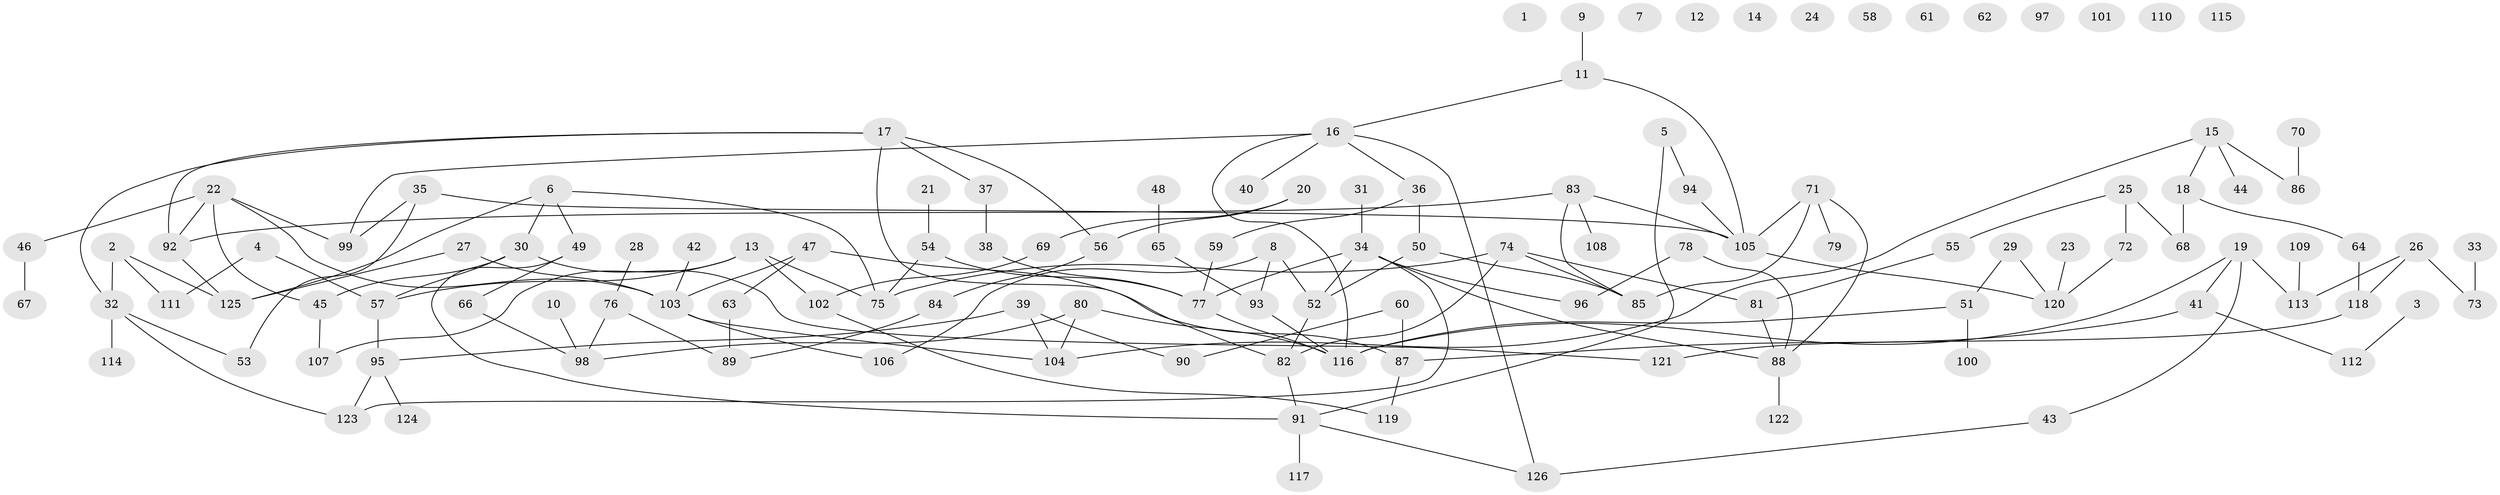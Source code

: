 // Generated by graph-tools (version 1.1) at 2025/25/03/09/25 03:25:17]
// undirected, 126 vertices, 156 edges
graph export_dot {
graph [start="1"]
  node [color=gray90,style=filled];
  1;
  2;
  3;
  4;
  5;
  6;
  7;
  8;
  9;
  10;
  11;
  12;
  13;
  14;
  15;
  16;
  17;
  18;
  19;
  20;
  21;
  22;
  23;
  24;
  25;
  26;
  27;
  28;
  29;
  30;
  31;
  32;
  33;
  34;
  35;
  36;
  37;
  38;
  39;
  40;
  41;
  42;
  43;
  44;
  45;
  46;
  47;
  48;
  49;
  50;
  51;
  52;
  53;
  54;
  55;
  56;
  57;
  58;
  59;
  60;
  61;
  62;
  63;
  64;
  65;
  66;
  67;
  68;
  69;
  70;
  71;
  72;
  73;
  74;
  75;
  76;
  77;
  78;
  79;
  80;
  81;
  82;
  83;
  84;
  85;
  86;
  87;
  88;
  89;
  90;
  91;
  92;
  93;
  94;
  95;
  96;
  97;
  98;
  99;
  100;
  101;
  102;
  103;
  104;
  105;
  106;
  107;
  108;
  109;
  110;
  111;
  112;
  113;
  114;
  115;
  116;
  117;
  118;
  119;
  120;
  121;
  122;
  123;
  124;
  125;
  126;
  2 -- 32;
  2 -- 111;
  2 -- 125;
  3 -- 112;
  4 -- 57;
  4 -- 111;
  5 -- 91;
  5 -- 94;
  6 -- 30;
  6 -- 49;
  6 -- 75;
  6 -- 125;
  8 -- 52;
  8 -- 93;
  8 -- 106;
  9 -- 11;
  10 -- 98;
  11 -- 16;
  11 -- 105;
  13 -- 57;
  13 -- 75;
  13 -- 102;
  13 -- 107;
  15 -- 18;
  15 -- 44;
  15 -- 86;
  15 -- 104;
  16 -- 36;
  16 -- 40;
  16 -- 99;
  16 -- 116;
  16 -- 126;
  17 -- 32;
  17 -- 37;
  17 -- 56;
  17 -- 82;
  17 -- 92;
  18 -- 64;
  18 -- 68;
  19 -- 41;
  19 -- 43;
  19 -- 113;
  19 -- 116;
  20 -- 56;
  20 -- 69;
  21 -- 54;
  22 -- 45;
  22 -- 46;
  22 -- 92;
  22 -- 99;
  22 -- 103;
  23 -- 120;
  25 -- 55;
  25 -- 68;
  25 -- 72;
  26 -- 73;
  26 -- 113;
  26 -- 118;
  27 -- 103;
  27 -- 125;
  28 -- 76;
  29 -- 51;
  29 -- 120;
  30 -- 45;
  30 -- 57;
  30 -- 121;
  31 -- 34;
  32 -- 53;
  32 -- 114;
  32 -- 123;
  33 -- 73;
  34 -- 52;
  34 -- 77;
  34 -- 88;
  34 -- 96;
  34 -- 123;
  35 -- 53;
  35 -- 99;
  35 -- 105;
  36 -- 50;
  36 -- 59;
  37 -- 38;
  38 -- 77;
  39 -- 90;
  39 -- 95;
  39 -- 104;
  41 -- 87;
  41 -- 112;
  42 -- 103;
  43 -- 126;
  45 -- 107;
  46 -- 67;
  47 -- 63;
  47 -- 87;
  47 -- 103;
  48 -- 65;
  49 -- 66;
  49 -- 91;
  50 -- 52;
  50 -- 85;
  51 -- 100;
  51 -- 116;
  52 -- 82;
  54 -- 75;
  54 -- 77;
  55 -- 81;
  56 -- 84;
  57 -- 95;
  59 -- 77;
  60 -- 87;
  60 -- 90;
  63 -- 89;
  64 -- 118;
  65 -- 93;
  66 -- 98;
  69 -- 102;
  70 -- 86;
  71 -- 79;
  71 -- 85;
  71 -- 88;
  71 -- 105;
  72 -- 120;
  74 -- 75;
  74 -- 81;
  74 -- 82;
  74 -- 85;
  76 -- 89;
  76 -- 98;
  77 -- 116;
  78 -- 88;
  78 -- 96;
  80 -- 98;
  80 -- 104;
  80 -- 116;
  81 -- 88;
  82 -- 91;
  83 -- 85;
  83 -- 92;
  83 -- 105;
  83 -- 108;
  84 -- 89;
  87 -- 119;
  88 -- 122;
  91 -- 117;
  91 -- 126;
  92 -- 125;
  93 -- 116;
  94 -- 105;
  95 -- 123;
  95 -- 124;
  102 -- 119;
  103 -- 104;
  103 -- 106;
  105 -- 120;
  109 -- 113;
  118 -- 121;
}
